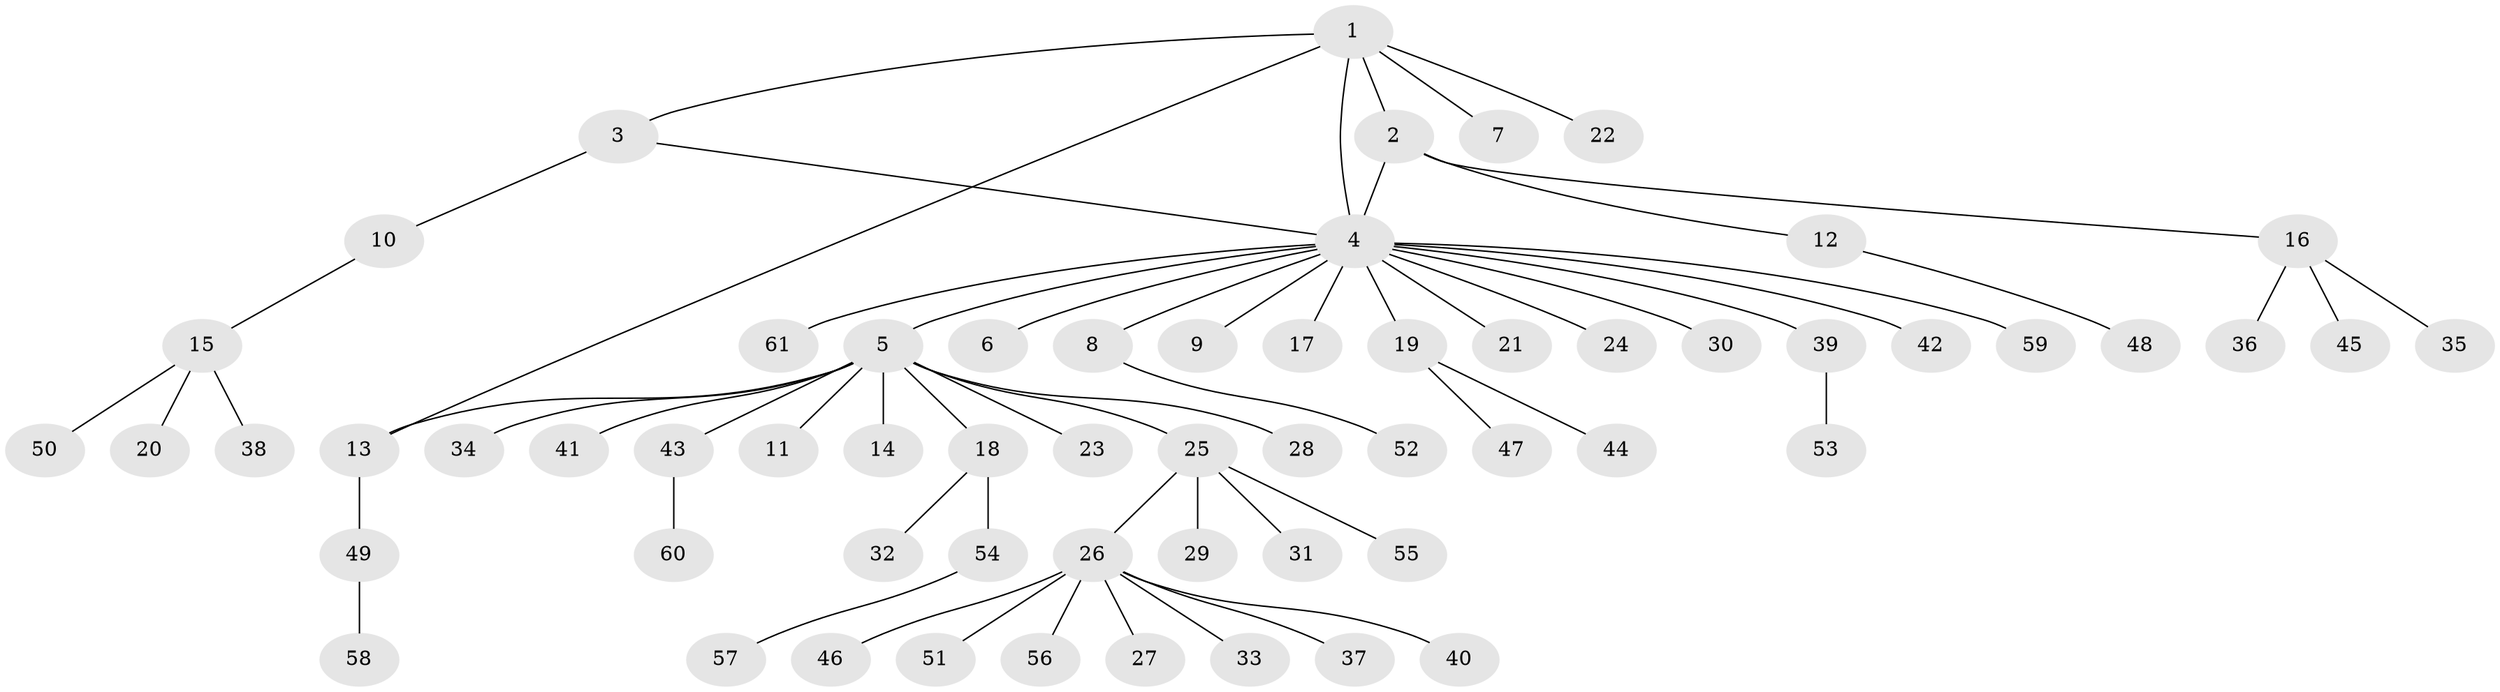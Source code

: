 // Generated by graph-tools (version 1.1) at 2025/48/03/09/25 04:48:15]
// undirected, 61 vertices, 63 edges
graph export_dot {
graph [start="1"]
  node [color=gray90,style=filled];
  1;
  2;
  3;
  4;
  5;
  6;
  7;
  8;
  9;
  10;
  11;
  12;
  13;
  14;
  15;
  16;
  17;
  18;
  19;
  20;
  21;
  22;
  23;
  24;
  25;
  26;
  27;
  28;
  29;
  30;
  31;
  32;
  33;
  34;
  35;
  36;
  37;
  38;
  39;
  40;
  41;
  42;
  43;
  44;
  45;
  46;
  47;
  48;
  49;
  50;
  51;
  52;
  53;
  54;
  55;
  56;
  57;
  58;
  59;
  60;
  61;
  1 -- 2;
  1 -- 3;
  1 -- 4;
  1 -- 7;
  1 -- 13;
  1 -- 22;
  2 -- 4;
  2 -- 12;
  2 -- 16;
  3 -- 4;
  3 -- 10;
  4 -- 5;
  4 -- 6;
  4 -- 8;
  4 -- 9;
  4 -- 17;
  4 -- 19;
  4 -- 21;
  4 -- 24;
  4 -- 30;
  4 -- 39;
  4 -- 42;
  4 -- 59;
  4 -- 61;
  5 -- 11;
  5 -- 13;
  5 -- 14;
  5 -- 18;
  5 -- 23;
  5 -- 25;
  5 -- 28;
  5 -- 34;
  5 -- 41;
  5 -- 43;
  8 -- 52;
  10 -- 15;
  12 -- 48;
  13 -- 49;
  15 -- 20;
  15 -- 38;
  15 -- 50;
  16 -- 35;
  16 -- 36;
  16 -- 45;
  18 -- 32;
  18 -- 54;
  19 -- 44;
  19 -- 47;
  25 -- 26;
  25 -- 29;
  25 -- 31;
  25 -- 55;
  26 -- 27;
  26 -- 33;
  26 -- 37;
  26 -- 40;
  26 -- 46;
  26 -- 51;
  26 -- 56;
  39 -- 53;
  43 -- 60;
  49 -- 58;
  54 -- 57;
}
